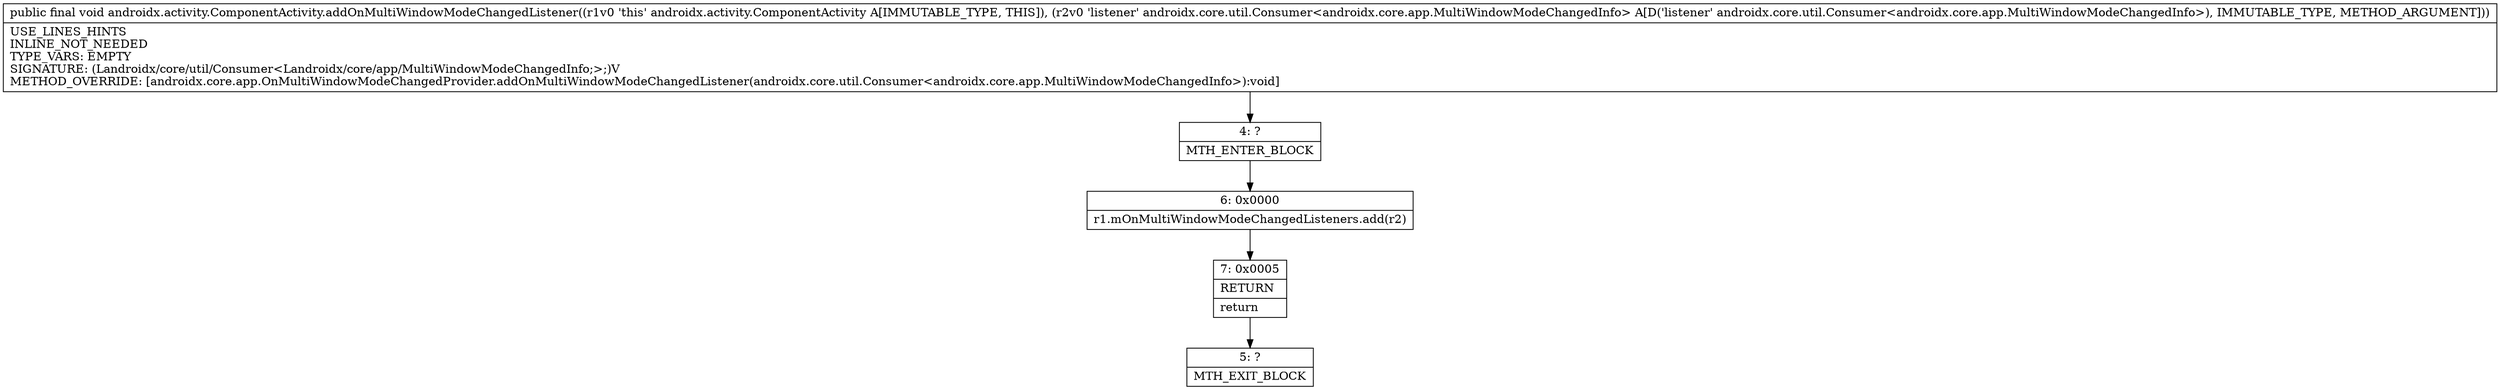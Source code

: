 digraph "CFG forandroidx.activity.ComponentActivity.addOnMultiWindowModeChangedListener(Landroidx\/core\/util\/Consumer;)V" {
Node_4 [shape=record,label="{4\:\ ?|MTH_ENTER_BLOCK\l}"];
Node_6 [shape=record,label="{6\:\ 0x0000|r1.mOnMultiWindowModeChangedListeners.add(r2)\l}"];
Node_7 [shape=record,label="{7\:\ 0x0005|RETURN\l|return\l}"];
Node_5 [shape=record,label="{5\:\ ?|MTH_EXIT_BLOCK\l}"];
MethodNode[shape=record,label="{public final void androidx.activity.ComponentActivity.addOnMultiWindowModeChangedListener((r1v0 'this' androidx.activity.ComponentActivity A[IMMUTABLE_TYPE, THIS]), (r2v0 'listener' androidx.core.util.Consumer\<androidx.core.app.MultiWindowModeChangedInfo\> A[D('listener' androidx.core.util.Consumer\<androidx.core.app.MultiWindowModeChangedInfo\>), IMMUTABLE_TYPE, METHOD_ARGUMENT]))  | USE_LINES_HINTS\lINLINE_NOT_NEEDED\lTYPE_VARS: EMPTY\lSIGNATURE: (Landroidx\/core\/util\/Consumer\<Landroidx\/core\/app\/MultiWindowModeChangedInfo;\>;)V\lMETHOD_OVERRIDE: [androidx.core.app.OnMultiWindowModeChangedProvider.addOnMultiWindowModeChangedListener(androidx.core.util.Consumer\<androidx.core.app.MultiWindowModeChangedInfo\>):void]\l}"];
MethodNode -> Node_4;Node_4 -> Node_6;
Node_6 -> Node_7;
Node_7 -> Node_5;
}

